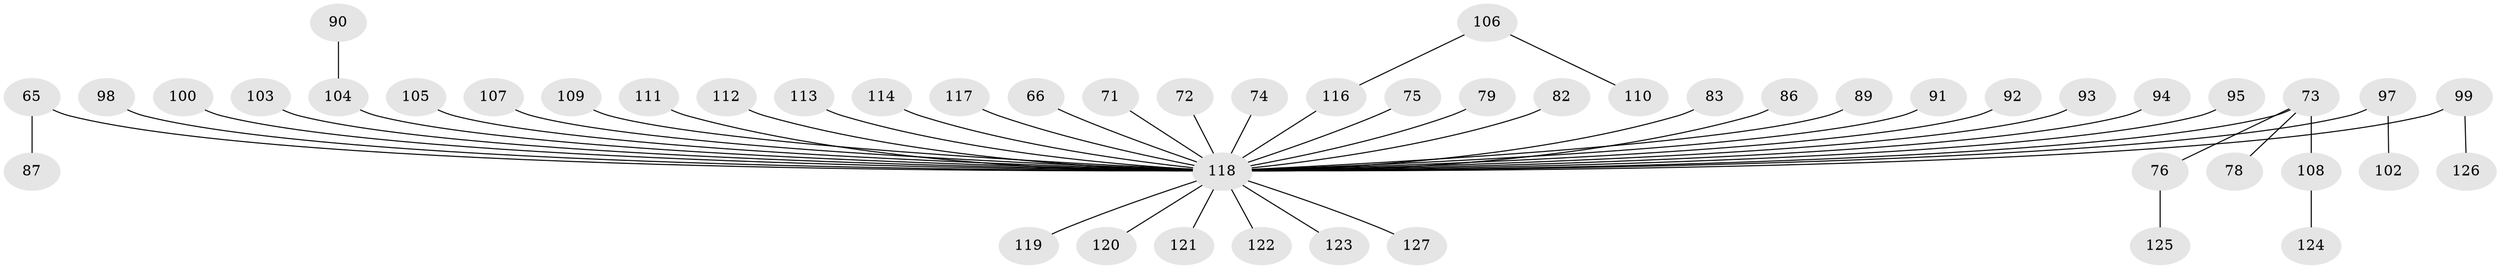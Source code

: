// original degree distribution, {6: 0.015748031496062992, 5: 0.06299212598425197, 4: 0.07086614173228346, 3: 0.13385826771653545, 2: 0.1732283464566929, 1: 0.5433070866141733}
// Generated by graph-tools (version 1.1) at 2025/56/03/04/25 21:56:15]
// undirected, 50 vertices, 49 edges
graph export_dot {
graph [start="1"]
  node [color=gray90,style=filled];
  65 [super="+25"];
  66 [super="+63"];
  71;
  72;
  73 [super="+49"];
  74;
  75;
  76;
  78;
  79;
  82;
  83;
  86;
  87;
  89;
  90;
  91;
  92;
  93;
  94;
  95;
  97 [super="+88"];
  98;
  99;
  100;
  102;
  103;
  104 [super="+80"];
  105;
  106 [super="+85"];
  107;
  108 [super="+77"];
  109;
  110;
  111;
  112;
  113;
  114;
  116 [super="+26+37+101"];
  117;
  118 [super="+43+29+6+7+59+24+22+33+47+38+34+39+67+60+68+45+32+50+70+53+115+54+62+69+84+48+58+55+56+96+61+64"];
  119;
  120;
  121;
  122;
  123;
  124;
  125;
  126;
  127;
  65 -- 87;
  65 -- 118;
  66 -- 118;
  71 -- 118;
  72 -- 118;
  73 -- 76;
  73 -- 118;
  73 -- 108;
  73 -- 78;
  74 -- 118;
  75 -- 118;
  76 -- 125;
  79 -- 118;
  82 -- 118;
  83 -- 118;
  86 -- 118;
  89 -- 118;
  90 -- 104;
  91 -- 118;
  92 -- 118;
  93 -- 118;
  94 -- 118;
  95 -- 118;
  97 -- 118;
  97 -- 102;
  98 -- 118;
  99 -- 126;
  99 -- 118;
  100 -- 118;
  103 -- 118;
  104 -- 118;
  105 -- 118;
  106 -- 116;
  106 -- 110;
  107 -- 118;
  108 -- 124;
  109 -- 118;
  111 -- 118;
  112 -- 118;
  113 -- 118;
  114 -- 118;
  116 -- 118;
  117 -- 118;
  118 -- 127;
  118 -- 120;
  118 -- 121;
  118 -- 119;
  118 -- 123;
  118 -- 122;
}

